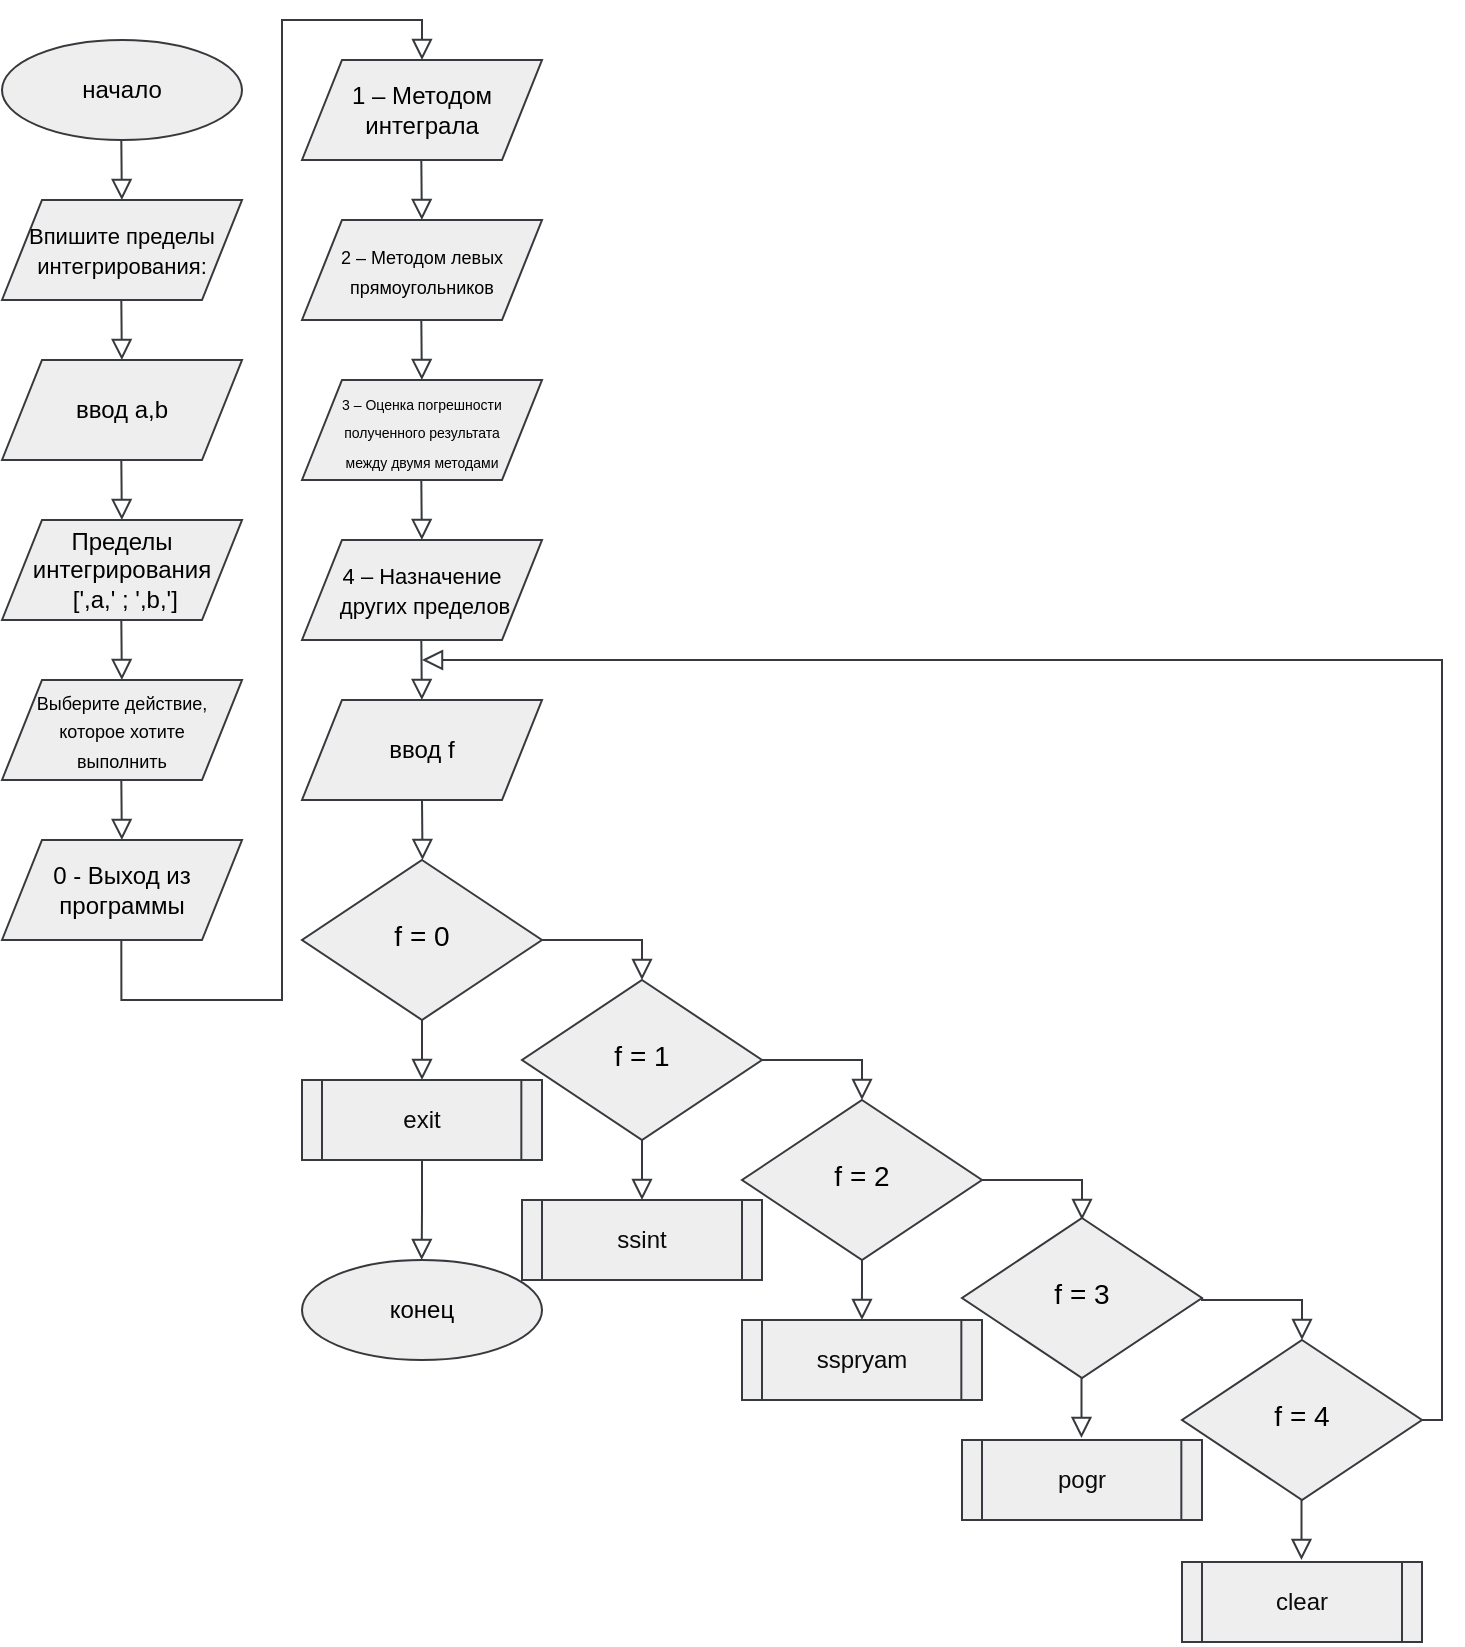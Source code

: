 <mxfile version="22.0.2" type="device">
  <diagram id="C5RBs43oDa-KdzZeNtuy" name="Page-1">
    <mxGraphModel dx="2514" dy="984" grid="1" gridSize="10" guides="1" tooltips="1" connect="1" arrows="1" fold="1" page="1" pageScale="1" pageWidth="827" pageHeight="1169" background="none" math="0" shadow="0">
      <root>
        <mxCell id="WIyWlLk6GJQsqaUBKTNV-0" />
        <mxCell id="WIyWlLk6GJQsqaUBKTNV-1" parent="WIyWlLk6GJQsqaUBKTNV-0" />
        <mxCell id="O6kwRCL_06sW0Yhjf2Mc-2" value="начало" style="ellipse;whiteSpace=wrap;html=1;strokeColor=#36393d;fillColor=#eeeeee;fontColor=#000000;" parent="WIyWlLk6GJQsqaUBKTNV-1" vertex="1">
          <mxGeometry x="-770" y="30" width="120" height="50" as="geometry" />
        </mxCell>
        <mxCell id="CJra_WSzJUt3smpGOyG3-6" value="" style="rounded=0;html=1;jettySize=auto;orthogonalLoop=1;fontSize=11;endArrow=block;endFill=0;endSize=8;strokeWidth=1;shadow=0;labelBackgroundColor=none;edgeStyle=orthogonalEdgeStyle;strokeColor=#36393d;fillColor=#eeeeee;fontColor=#000000;" parent="WIyWlLk6GJQsqaUBKTNV-1" edge="1">
          <mxGeometry relative="1" as="geometry">
            <mxPoint x="-560" y="410" as="sourcePoint" />
            <mxPoint x="-559.73" y="440" as="targetPoint" />
          </mxGeometry>
        </mxCell>
        <mxCell id="CJra_WSzJUt3smpGOyG3-31" value="&lt;font style=&quot;font-size: 11px;&quot;&gt;Впишите пределы интегрирования:&lt;/font&gt;" style="shape=parallelogram;perimeter=parallelogramPerimeter;whiteSpace=wrap;html=1;fixedSize=1;strokeColor=#36393d;fillColor=#eeeeee;fontColor=#000000;" parent="WIyWlLk6GJQsqaUBKTNV-1" vertex="1">
          <mxGeometry x="-770" y="110" width="120" height="50" as="geometry" />
        </mxCell>
        <mxCell id="CJra_WSzJUt3smpGOyG3-32" value="" style="rounded=0;html=1;jettySize=auto;orthogonalLoop=1;fontSize=11;endArrow=block;endFill=0;endSize=8;strokeWidth=1;shadow=0;labelBackgroundColor=none;edgeStyle=orthogonalEdgeStyle;strokeColor=#36393d;fillColor=#eeeeee;fontColor=#000000;" parent="WIyWlLk6GJQsqaUBKTNV-1" edge="1">
          <mxGeometry relative="1" as="geometry">
            <mxPoint x="-710.34" y="80" as="sourcePoint" />
            <mxPoint x="-710.07" y="110" as="targetPoint" />
          </mxGeometry>
        </mxCell>
        <mxCell id="gXV8-5lS1U5zjnlFUvk6-14" value="&lt;font style=&quot;font-size: 14px;&quot;&gt;f = 0&lt;/font&gt;" style="rhombus;whiteSpace=wrap;html=1;shadow=0;fontFamily=Helvetica;fontSize=12;align=center;strokeWidth=1;spacing=6;spacingTop=-4;strokeColor=#36393d;fillColor=#eeeeee;fontColor=#000000;" parent="WIyWlLk6GJQsqaUBKTNV-1" vertex="1">
          <mxGeometry x="-620" y="440" width="120" height="80" as="geometry" />
        </mxCell>
        <mxCell id="gXV8-5lS1U5zjnlFUvk6-15" value="" style="rounded=0;html=1;jettySize=auto;orthogonalLoop=1;fontSize=11;endArrow=block;endFill=0;endSize=8;strokeWidth=1;shadow=0;labelBackgroundColor=none;edgeStyle=orthogonalEdgeStyle;strokeColor=#36393d;fillColor=#eeeeee;fontColor=#000000;exitX=0.5;exitY=1;exitDx=0;exitDy=0;" parent="WIyWlLk6GJQsqaUBKTNV-1" source="gXV8-5lS1U5zjnlFUvk6-14" edge="1">
          <mxGeometry relative="1" as="geometry">
            <mxPoint x="-390.37" y="430" as="sourcePoint" />
            <mxPoint x="-560" y="550" as="targetPoint" />
          </mxGeometry>
        </mxCell>
        <mxCell id="Kg9K-jLbq-SvP9runcIR-18" value="конец" style="ellipse;whiteSpace=wrap;html=1;strokeColor=#36393d;fillColor=#eeeeee;fontColor=#000000;" parent="WIyWlLk6GJQsqaUBKTNV-1" vertex="1">
          <mxGeometry x="-620" y="640" width="120" height="50" as="geometry" />
        </mxCell>
        <mxCell id="nKaHtaXbYxPYXS3pLccz-5" value="" style="rounded=0;html=1;jettySize=auto;orthogonalLoop=1;fontSize=11;endArrow=block;endFill=0;endSize=8;strokeWidth=1;shadow=0;labelBackgroundColor=none;edgeStyle=orthogonalEdgeStyle;strokeColor=#36393d;fillColor=#eeeeee;fontColor=#000000;exitX=0.5;exitY=1;exitDx=0;exitDy=0;" parent="WIyWlLk6GJQsqaUBKTNV-1" edge="1" source="HUSXWBsQ4Mg_SYfQPAs_-49">
          <mxGeometry relative="1" as="geometry">
            <mxPoint x="-560.43" y="610" as="sourcePoint" />
            <mxPoint x="-560.16" y="640" as="targetPoint" />
          </mxGeometry>
        </mxCell>
        <mxCell id="HUSXWBsQ4Mg_SYfQPAs_-13" value="ввод a,b" style="shape=parallelogram;perimeter=parallelogramPerimeter;whiteSpace=wrap;html=1;fixedSize=1;strokeColor=#36393d;fillColor=#eeeeee;fontColor=#000000;" vertex="1" parent="WIyWlLk6GJQsqaUBKTNV-1">
          <mxGeometry x="-770" y="190" width="120" height="50" as="geometry" />
        </mxCell>
        <mxCell id="HUSXWBsQ4Mg_SYfQPAs_-14" value="" style="rounded=0;html=1;jettySize=auto;orthogonalLoop=1;fontSize=11;endArrow=block;endFill=0;endSize=8;strokeWidth=1;shadow=0;labelBackgroundColor=none;edgeStyle=orthogonalEdgeStyle;strokeColor=#36393d;fillColor=#eeeeee;fontColor=#000000;" edge="1" parent="WIyWlLk6GJQsqaUBKTNV-1">
          <mxGeometry relative="1" as="geometry">
            <mxPoint x="-710.34" y="160" as="sourcePoint" />
            <mxPoint x="-710.07" y="190" as="targetPoint" />
          </mxGeometry>
        </mxCell>
        <mxCell id="HUSXWBsQ4Mg_SYfQPAs_-15" value="Пределы интегрирования&lt;br&gt;&amp;nbsp;[&#39;,a,&#39; ; &#39;,b,&#39;]" style="shape=parallelogram;perimeter=parallelogramPerimeter;whiteSpace=wrap;html=1;fixedSize=1;strokeColor=#36393d;fillColor=#eeeeee;fontColor=#000000;" vertex="1" parent="WIyWlLk6GJQsqaUBKTNV-1">
          <mxGeometry x="-770" y="270" width="120" height="50" as="geometry" />
        </mxCell>
        <mxCell id="HUSXWBsQ4Mg_SYfQPAs_-16" value="" style="rounded=0;html=1;jettySize=auto;orthogonalLoop=1;fontSize=11;endArrow=block;endFill=0;endSize=8;strokeWidth=1;shadow=0;labelBackgroundColor=none;edgeStyle=orthogonalEdgeStyle;strokeColor=#36393d;fillColor=#eeeeee;fontColor=#000000;" edge="1" parent="WIyWlLk6GJQsqaUBKTNV-1">
          <mxGeometry relative="1" as="geometry">
            <mxPoint x="-710.34" y="240" as="sourcePoint" />
            <mxPoint x="-710.07" y="270" as="targetPoint" />
          </mxGeometry>
        </mxCell>
        <mxCell id="HUSXWBsQ4Mg_SYfQPAs_-17" value="&lt;font style=&quot;font-size: 9px;&quot;&gt;Выберите действие, которое хотите &lt;br&gt;выполнить&lt;/font&gt;" style="shape=parallelogram;perimeter=parallelogramPerimeter;whiteSpace=wrap;html=1;fixedSize=1;strokeColor=#36393d;fillColor=#eeeeee;fontColor=#000000;" vertex="1" parent="WIyWlLk6GJQsqaUBKTNV-1">
          <mxGeometry x="-770" y="350" width="120" height="50" as="geometry" />
        </mxCell>
        <mxCell id="HUSXWBsQ4Mg_SYfQPAs_-18" value="" style="rounded=0;html=1;jettySize=auto;orthogonalLoop=1;fontSize=11;endArrow=block;endFill=0;endSize=8;strokeWidth=1;shadow=0;labelBackgroundColor=none;edgeStyle=orthogonalEdgeStyle;strokeColor=#36393d;fillColor=#eeeeee;fontColor=#000000;" edge="1" parent="WIyWlLk6GJQsqaUBKTNV-1">
          <mxGeometry relative="1" as="geometry">
            <mxPoint x="-710.34" y="320" as="sourcePoint" />
            <mxPoint x="-710.07" y="350" as="targetPoint" />
          </mxGeometry>
        </mxCell>
        <mxCell id="HUSXWBsQ4Mg_SYfQPAs_-19" value="0 - Выход из программы" style="shape=parallelogram;perimeter=parallelogramPerimeter;whiteSpace=wrap;html=1;fixedSize=1;strokeColor=#36393d;fillColor=#eeeeee;fontColor=#000000;" vertex="1" parent="WIyWlLk6GJQsqaUBKTNV-1">
          <mxGeometry x="-770" y="430" width="120" height="50" as="geometry" />
        </mxCell>
        <mxCell id="HUSXWBsQ4Mg_SYfQPAs_-20" value="" style="rounded=0;html=1;jettySize=auto;orthogonalLoop=1;fontSize=11;endArrow=block;endFill=0;endSize=8;strokeWidth=1;shadow=0;labelBackgroundColor=none;edgeStyle=orthogonalEdgeStyle;strokeColor=#36393d;fillColor=#eeeeee;fontColor=#000000;" edge="1" parent="WIyWlLk6GJQsqaUBKTNV-1">
          <mxGeometry relative="1" as="geometry">
            <mxPoint x="-710.34" y="400" as="sourcePoint" />
            <mxPoint x="-710.07" y="430" as="targetPoint" />
          </mxGeometry>
        </mxCell>
        <mxCell id="HUSXWBsQ4Mg_SYfQPAs_-21" value="1 – Методом интеграла" style="shape=parallelogram;perimeter=parallelogramPerimeter;whiteSpace=wrap;html=1;fixedSize=1;strokeColor=#36393d;fillColor=#eeeeee;fontColor=#000000;" vertex="1" parent="WIyWlLk6GJQsqaUBKTNV-1">
          <mxGeometry x="-620" y="40" width="120" height="50" as="geometry" />
        </mxCell>
        <mxCell id="HUSXWBsQ4Mg_SYfQPAs_-22" value="" style="rounded=0;html=1;jettySize=auto;orthogonalLoop=1;fontSize=11;endArrow=block;endFill=0;endSize=8;strokeWidth=1;shadow=0;labelBackgroundColor=none;edgeStyle=orthogonalEdgeStyle;strokeColor=#36393d;fillColor=#eeeeee;fontColor=#000000;entryX=0.5;entryY=0;entryDx=0;entryDy=0;" edge="1" parent="WIyWlLk6GJQsqaUBKTNV-1" target="HUSXWBsQ4Mg_SYfQPAs_-21">
          <mxGeometry relative="1" as="geometry">
            <mxPoint x="-710.34" y="480" as="sourcePoint" />
            <mxPoint x="-710.07" y="510" as="targetPoint" />
            <Array as="points">
              <mxPoint x="-710" y="510" />
              <mxPoint x="-630" y="510" />
              <mxPoint x="-630" y="20" />
              <mxPoint x="-560" y="20" />
            </Array>
          </mxGeometry>
        </mxCell>
        <mxCell id="HUSXWBsQ4Mg_SYfQPAs_-23" value="&lt;font style=&quot;font-size: 9px;&quot;&gt;2 – Методом левых прямоугольников&lt;/font&gt;" style="shape=parallelogram;perimeter=parallelogramPerimeter;whiteSpace=wrap;html=1;fixedSize=1;strokeColor=#36393d;fillColor=#eeeeee;fontColor=#000000;" vertex="1" parent="WIyWlLk6GJQsqaUBKTNV-1">
          <mxGeometry x="-620" y="120" width="120" height="50" as="geometry" />
        </mxCell>
        <mxCell id="HUSXWBsQ4Mg_SYfQPAs_-24" value="" style="rounded=0;html=1;jettySize=auto;orthogonalLoop=1;fontSize=11;endArrow=block;endFill=0;endSize=8;strokeWidth=1;shadow=0;labelBackgroundColor=none;edgeStyle=orthogonalEdgeStyle;strokeColor=#36393d;fillColor=#eeeeee;fontColor=#000000;" edge="1" parent="WIyWlLk6GJQsqaUBKTNV-1">
          <mxGeometry relative="1" as="geometry">
            <mxPoint x="-560.34" y="90" as="sourcePoint" />
            <mxPoint x="-560.07" y="120" as="targetPoint" />
          </mxGeometry>
        </mxCell>
        <mxCell id="HUSXWBsQ4Mg_SYfQPAs_-25" value="&lt;font style=&quot;font-size: 7px;&quot;&gt;3 – Оценка погрешности полученного результата &lt;br&gt;между двумя методами&lt;/font&gt;" style="shape=parallelogram;perimeter=parallelogramPerimeter;whiteSpace=wrap;html=1;fixedSize=1;strokeColor=#36393d;fillColor=#eeeeee;fontColor=#000000;" vertex="1" parent="WIyWlLk6GJQsqaUBKTNV-1">
          <mxGeometry x="-620" y="200" width="120" height="50" as="geometry" />
        </mxCell>
        <mxCell id="HUSXWBsQ4Mg_SYfQPAs_-26" value="" style="rounded=0;html=1;jettySize=auto;orthogonalLoop=1;fontSize=11;endArrow=block;endFill=0;endSize=8;strokeWidth=1;shadow=0;labelBackgroundColor=none;edgeStyle=orthogonalEdgeStyle;strokeColor=#36393d;fillColor=#eeeeee;fontColor=#000000;" edge="1" parent="WIyWlLk6GJQsqaUBKTNV-1">
          <mxGeometry relative="1" as="geometry">
            <mxPoint x="-560.34" y="170" as="sourcePoint" />
            <mxPoint x="-560.07" y="200" as="targetPoint" />
          </mxGeometry>
        </mxCell>
        <mxCell id="HUSXWBsQ4Mg_SYfQPAs_-27" value="&lt;font style=&quot;font-size: 11px;&quot;&gt;4 – Назначение&lt;br&gt;&amp;nbsp;других пределов&lt;/font&gt;" style="shape=parallelogram;perimeter=parallelogramPerimeter;whiteSpace=wrap;html=1;fixedSize=1;strokeColor=#36393d;fillColor=#eeeeee;fontColor=#000000;" vertex="1" parent="WIyWlLk6GJQsqaUBKTNV-1">
          <mxGeometry x="-620" y="280" width="120" height="50" as="geometry" />
        </mxCell>
        <mxCell id="HUSXWBsQ4Mg_SYfQPAs_-28" value="" style="rounded=0;html=1;jettySize=auto;orthogonalLoop=1;fontSize=11;endArrow=block;endFill=0;endSize=8;strokeWidth=1;shadow=0;labelBackgroundColor=none;edgeStyle=orthogonalEdgeStyle;strokeColor=#36393d;fillColor=#eeeeee;fontColor=#000000;" edge="1" parent="WIyWlLk6GJQsqaUBKTNV-1">
          <mxGeometry relative="1" as="geometry">
            <mxPoint x="-560.34" y="250" as="sourcePoint" />
            <mxPoint x="-560.07" y="280" as="targetPoint" />
          </mxGeometry>
        </mxCell>
        <mxCell id="HUSXWBsQ4Mg_SYfQPAs_-29" value="ввод f" style="shape=parallelogram;perimeter=parallelogramPerimeter;whiteSpace=wrap;html=1;fixedSize=1;strokeColor=#36393d;fillColor=#eeeeee;fontColor=#000000;" vertex="1" parent="WIyWlLk6GJQsqaUBKTNV-1">
          <mxGeometry x="-620" y="360" width="120" height="50" as="geometry" />
        </mxCell>
        <mxCell id="HUSXWBsQ4Mg_SYfQPAs_-30" value="" style="rounded=0;html=1;jettySize=auto;orthogonalLoop=1;fontSize=11;endArrow=block;endFill=0;endSize=8;strokeWidth=1;shadow=0;labelBackgroundColor=none;edgeStyle=orthogonalEdgeStyle;strokeColor=#36393d;fillColor=#eeeeee;fontColor=#000000;" edge="1" parent="WIyWlLk6GJQsqaUBKTNV-1">
          <mxGeometry relative="1" as="geometry">
            <mxPoint x="-560.34" y="330" as="sourcePoint" />
            <mxPoint x="-560.07" y="360" as="targetPoint" />
          </mxGeometry>
        </mxCell>
        <mxCell id="HUSXWBsQ4Mg_SYfQPAs_-31" value="" style="rounded=0;html=1;jettySize=auto;orthogonalLoop=1;fontSize=11;endArrow=block;endFill=0;endSize=8;strokeWidth=1;shadow=0;labelBackgroundColor=none;edgeStyle=orthogonalEdgeStyle;strokeColor=#36393d;fillColor=#eeeeee;fontColor=#000000;exitX=0.5;exitY=1;exitDx=0;exitDy=0;entryX=0.5;entryY=0;entryDx=0;entryDy=0;" edge="1" parent="WIyWlLk6GJQsqaUBKTNV-1" target="HUSXWBsQ4Mg_SYfQPAs_-32">
          <mxGeometry relative="1" as="geometry">
            <mxPoint x="-500" y="480" as="sourcePoint" />
            <mxPoint x="-480" y="480" as="targetPoint" />
            <Array as="points">
              <mxPoint x="-450" y="480" />
            </Array>
          </mxGeometry>
        </mxCell>
        <mxCell id="HUSXWBsQ4Mg_SYfQPAs_-32" value="&lt;font style=&quot;font-size: 14px;&quot;&gt;f = 1&lt;/font&gt;" style="rhombus;whiteSpace=wrap;html=1;shadow=0;fontFamily=Helvetica;fontSize=12;align=center;strokeWidth=1;spacing=6;spacingTop=-4;strokeColor=#36393d;fillColor=#eeeeee;fontColor=#000000;" vertex="1" parent="WIyWlLk6GJQsqaUBKTNV-1">
          <mxGeometry x="-510" y="500" width="120" height="80" as="geometry" />
        </mxCell>
        <mxCell id="HUSXWBsQ4Mg_SYfQPAs_-33" value="" style="rounded=0;html=1;jettySize=auto;orthogonalLoop=1;fontSize=11;endArrow=block;endFill=0;endSize=8;strokeWidth=1;shadow=0;labelBackgroundColor=none;edgeStyle=orthogonalEdgeStyle;strokeColor=#36393d;fillColor=#eeeeee;fontColor=#000000;exitX=0.5;exitY=1;exitDx=0;exitDy=0;" edge="1" parent="WIyWlLk6GJQsqaUBKTNV-1" source="HUSXWBsQ4Mg_SYfQPAs_-32">
          <mxGeometry relative="1" as="geometry">
            <mxPoint x="-280.37" y="490" as="sourcePoint" />
            <mxPoint x="-450" y="610" as="targetPoint" />
          </mxGeometry>
        </mxCell>
        <mxCell id="HUSXWBsQ4Mg_SYfQPAs_-35" value="&lt;font style=&quot;font-size: 14px;&quot;&gt;f = 2&lt;/font&gt;" style="rhombus;whiteSpace=wrap;html=1;shadow=0;fontFamily=Helvetica;fontSize=12;align=center;strokeWidth=1;spacing=6;spacingTop=-4;strokeColor=#36393d;fillColor=#eeeeee;fontColor=#000000;" vertex="1" parent="WIyWlLk6GJQsqaUBKTNV-1">
          <mxGeometry x="-400" y="560" width="120" height="80" as="geometry" />
        </mxCell>
        <mxCell id="HUSXWBsQ4Mg_SYfQPAs_-36" value="" style="rounded=0;html=1;jettySize=auto;orthogonalLoop=1;fontSize=11;endArrow=block;endFill=0;endSize=8;strokeWidth=1;shadow=0;labelBackgroundColor=none;edgeStyle=orthogonalEdgeStyle;strokeColor=#36393d;fillColor=#eeeeee;fontColor=#000000;exitX=0.5;exitY=1;exitDx=0;exitDy=0;" edge="1" parent="WIyWlLk6GJQsqaUBKTNV-1" source="HUSXWBsQ4Mg_SYfQPAs_-35">
          <mxGeometry relative="1" as="geometry">
            <mxPoint x="-340.02" y="650" as="sourcePoint" />
            <mxPoint x="-340.02" y="670" as="targetPoint" />
            <Array as="points" />
          </mxGeometry>
        </mxCell>
        <mxCell id="HUSXWBsQ4Mg_SYfQPAs_-37" value="" style="rounded=0;html=1;jettySize=auto;orthogonalLoop=1;fontSize=11;endArrow=block;endFill=0;endSize=8;strokeWidth=1;shadow=0;labelBackgroundColor=none;edgeStyle=orthogonalEdgeStyle;strokeColor=#36393d;fillColor=#eeeeee;fontColor=#000000;exitX=0.5;exitY=1;exitDx=0;exitDy=0;entryX=0.5;entryY=0;entryDx=0;entryDy=0;" edge="1" parent="WIyWlLk6GJQsqaUBKTNV-1">
          <mxGeometry relative="1" as="geometry">
            <mxPoint x="-280" y="600" as="sourcePoint" />
            <mxPoint x="-230" y="620" as="targetPoint" />
            <Array as="points">
              <mxPoint x="-230" y="600" />
            </Array>
          </mxGeometry>
        </mxCell>
        <mxCell id="HUSXWBsQ4Mg_SYfQPAs_-38" value="&lt;font style=&quot;font-size: 14px;&quot;&gt;f = 3&lt;/font&gt;" style="rhombus;whiteSpace=wrap;html=1;shadow=0;fontFamily=Helvetica;fontSize=12;align=center;strokeWidth=1;spacing=6;spacingTop=-4;strokeColor=#36393d;fillColor=#eeeeee;fontColor=#000000;" vertex="1" parent="WIyWlLk6GJQsqaUBKTNV-1">
          <mxGeometry x="-290" y="619" width="120" height="80" as="geometry" />
        </mxCell>
        <mxCell id="HUSXWBsQ4Mg_SYfQPAs_-40" value="&lt;font style=&quot;font-size: 14px;&quot;&gt;f = 4&lt;/font&gt;" style="rhombus;whiteSpace=wrap;html=1;shadow=0;fontFamily=Helvetica;fontSize=12;align=center;strokeWidth=1;spacing=6;spacingTop=-4;strokeColor=#36393d;fillColor=#eeeeee;fontColor=#000000;" vertex="1" parent="WIyWlLk6GJQsqaUBKTNV-1">
          <mxGeometry x="-180" y="680" width="120" height="80" as="geometry" />
        </mxCell>
        <mxCell id="HUSXWBsQ4Mg_SYfQPAs_-45" value="" style="rounded=0;html=1;jettySize=auto;orthogonalLoop=1;fontSize=11;endArrow=block;endFill=0;endSize=8;strokeWidth=1;shadow=0;labelBackgroundColor=none;edgeStyle=orthogonalEdgeStyle;strokeColor=#36393d;fillColor=#eeeeee;fontColor=#000000;exitX=0.5;exitY=1;exitDx=0;exitDy=0;entryX=0.5;entryY=0;entryDx=0;entryDy=0;" edge="1" parent="WIyWlLk6GJQsqaUBKTNV-1">
          <mxGeometry relative="1" as="geometry">
            <mxPoint x="-390" y="540" as="sourcePoint" />
            <mxPoint x="-340" y="560" as="targetPoint" />
            <Array as="points">
              <mxPoint x="-340" y="540" />
            </Array>
          </mxGeometry>
        </mxCell>
        <mxCell id="HUSXWBsQ4Mg_SYfQPAs_-46" value="" style="rounded=0;html=1;jettySize=auto;orthogonalLoop=1;fontSize=11;endArrow=block;endFill=0;endSize=8;strokeWidth=1;shadow=0;labelBackgroundColor=none;edgeStyle=orthogonalEdgeStyle;strokeColor=#36393d;fillColor=#eeeeee;fontColor=#000000;exitX=0.5;exitY=1;exitDx=0;exitDy=0;" edge="1" parent="WIyWlLk6GJQsqaUBKTNV-1">
          <mxGeometry relative="1" as="geometry">
            <mxPoint x="-230.24" y="699" as="sourcePoint" />
            <mxPoint x="-230.26" y="729" as="targetPoint" />
            <Array as="points" />
          </mxGeometry>
        </mxCell>
        <mxCell id="HUSXWBsQ4Mg_SYfQPAs_-47" value="" style="rounded=0;html=1;jettySize=auto;orthogonalLoop=1;fontSize=11;endArrow=block;endFill=0;endSize=8;strokeWidth=1;shadow=0;labelBackgroundColor=none;edgeStyle=orthogonalEdgeStyle;strokeColor=#36393d;fillColor=#eeeeee;fontColor=#000000;exitX=1;exitY=0.5;exitDx=0;exitDy=0;" edge="1" parent="WIyWlLk6GJQsqaUBKTNV-1" source="HUSXWBsQ4Mg_SYfQPAs_-38" target="HUSXWBsQ4Mg_SYfQPAs_-40">
          <mxGeometry relative="1" as="geometry">
            <mxPoint x="-160" y="660" as="sourcePoint" />
            <mxPoint x="-110" y="680" as="targetPoint" />
            <Array as="points">
              <mxPoint x="-170" y="660" />
              <mxPoint x="-120" y="660" />
            </Array>
          </mxGeometry>
        </mxCell>
        <mxCell id="HUSXWBsQ4Mg_SYfQPAs_-48" value="" style="rounded=0;html=1;jettySize=auto;orthogonalLoop=1;fontSize=11;endArrow=block;endFill=0;endSize=8;strokeWidth=1;shadow=0;labelBackgroundColor=none;edgeStyle=orthogonalEdgeStyle;strokeColor=#36393d;fillColor=#eeeeee;fontColor=#000000;exitX=0.5;exitY=1;exitDx=0;exitDy=0;" edge="1" parent="WIyWlLk6GJQsqaUBKTNV-1">
          <mxGeometry relative="1" as="geometry">
            <mxPoint x="-60" y="720" as="sourcePoint" />
            <mxPoint x="-560" y="340" as="targetPoint" />
            <Array as="points">
              <mxPoint x="-50" y="720" />
              <mxPoint x="-50" y="340" />
            </Array>
          </mxGeometry>
        </mxCell>
        <mxCell id="HUSXWBsQ4Mg_SYfQPAs_-49" value="&lt;font color=&quot;#0a0a0a&quot;&gt;exit&lt;/font&gt;" style="rounded=0;whiteSpace=wrap;html=1;fillColor=#EEEEEE;strokeColor=#36393d;" vertex="1" parent="WIyWlLk6GJQsqaUBKTNV-1">
          <mxGeometry x="-620" y="550" width="120" height="40" as="geometry" />
        </mxCell>
        <mxCell id="HUSXWBsQ4Mg_SYfQPAs_-50" value="" style="rounded=0;whiteSpace=wrap;html=1;fillColor=#EEEEEE;strokeColor=#36393d;" vertex="1" parent="WIyWlLk6GJQsqaUBKTNV-1">
          <mxGeometry x="-510" y="610" width="120" height="40" as="geometry" />
        </mxCell>
        <mxCell id="HUSXWBsQ4Mg_SYfQPAs_-51" value="" style="rounded=0;whiteSpace=wrap;html=1;fillColor=#EEEEEE;strokeColor=#36393d;" vertex="1" parent="WIyWlLk6GJQsqaUBKTNV-1">
          <mxGeometry x="-400" y="670" width="120" height="40" as="geometry" />
        </mxCell>
        <mxCell id="HUSXWBsQ4Mg_SYfQPAs_-52" value="" style="rounded=0;whiteSpace=wrap;html=1;fillColor=#EEEEEE;strokeColor=#36393d;" vertex="1" parent="WIyWlLk6GJQsqaUBKTNV-1">
          <mxGeometry x="-290" y="730" width="120" height="40" as="geometry" />
        </mxCell>
        <mxCell id="HUSXWBsQ4Mg_SYfQPAs_-55" value="&lt;font color=&quot;#0a0a0a&quot;&gt;ssint&lt;/font&gt;" style="rounded=0;whiteSpace=wrap;html=1;fillColor=#EEEEEE;strokeColor=#36393d;" vertex="1" parent="WIyWlLk6GJQsqaUBKTNV-1">
          <mxGeometry x="-510" y="610" width="120" height="40" as="geometry" />
        </mxCell>
        <mxCell id="HUSXWBsQ4Mg_SYfQPAs_-56" value="&lt;font color=&quot;#0a0a0a&quot;&gt;sspryam&lt;/font&gt;" style="rounded=0;whiteSpace=wrap;html=1;fillColor=#EEEEEE;strokeColor=#36393d;" vertex="1" parent="WIyWlLk6GJQsqaUBKTNV-1">
          <mxGeometry x="-400" y="670" width="120" height="40" as="geometry" />
        </mxCell>
        <mxCell id="HUSXWBsQ4Mg_SYfQPAs_-57" value="&lt;font color=&quot;#0a0a0a&quot;&gt;pogr&lt;/font&gt;" style="rounded=0;whiteSpace=wrap;html=1;fillColor=#EEEEEE;strokeColor=#36393d;" vertex="1" parent="WIyWlLk6GJQsqaUBKTNV-1">
          <mxGeometry x="-290" y="730" width="120" height="40" as="geometry" />
        </mxCell>
        <mxCell id="HUSXWBsQ4Mg_SYfQPAs_-58" value="" style="rounded=0;html=1;jettySize=auto;orthogonalLoop=1;fontSize=11;endArrow=block;endFill=0;endSize=8;strokeWidth=1;shadow=0;labelBackgroundColor=none;edgeStyle=orthogonalEdgeStyle;strokeColor=#36393d;fillColor=#eeeeee;fontColor=#000000;exitX=0.5;exitY=1;exitDx=0;exitDy=0;" edge="1" parent="WIyWlLk6GJQsqaUBKTNV-1">
          <mxGeometry relative="1" as="geometry">
            <mxPoint x="-120.24" y="760" as="sourcePoint" />
            <mxPoint x="-120.26" y="790" as="targetPoint" />
            <Array as="points" />
          </mxGeometry>
        </mxCell>
        <mxCell id="HUSXWBsQ4Mg_SYfQPAs_-59" value="&lt;font color=&quot;#0a0a0a&quot;&gt;clear&lt;/font&gt;" style="rounded=0;whiteSpace=wrap;html=1;fillColor=#EEEEEE;strokeColor=#36393d;" vertex="1" parent="WIyWlLk6GJQsqaUBKTNV-1">
          <mxGeometry x="-180" y="791" width="120" height="40" as="geometry" />
        </mxCell>
        <mxCell id="HUSXWBsQ4Mg_SYfQPAs_-62" value="" style="endArrow=none;html=1;rounded=0;strokeColor=#36393d;" edge="1" parent="WIyWlLk6GJQsqaUBKTNV-1">
          <mxGeometry width="50" height="50" relative="1" as="geometry">
            <mxPoint x="-390" y="710" as="sourcePoint" />
            <mxPoint x="-390" y="670" as="targetPoint" />
          </mxGeometry>
        </mxCell>
        <mxCell id="HUSXWBsQ4Mg_SYfQPAs_-64" value="" style="endArrow=none;html=1;rounded=0;strokeColor=#36393d;" edge="1" parent="WIyWlLk6GJQsqaUBKTNV-1">
          <mxGeometry width="50" height="50" relative="1" as="geometry">
            <mxPoint x="-290.33" y="710" as="sourcePoint" />
            <mxPoint x="-290.33" y="670" as="targetPoint" />
          </mxGeometry>
        </mxCell>
        <mxCell id="HUSXWBsQ4Mg_SYfQPAs_-65" value="" style="endArrow=none;html=1;rounded=0;strokeColor=#36393d;" edge="1" parent="WIyWlLk6GJQsqaUBKTNV-1">
          <mxGeometry width="50" height="50" relative="1" as="geometry">
            <mxPoint x="-280" y="770" as="sourcePoint" />
            <mxPoint x="-280" y="730" as="targetPoint" />
          </mxGeometry>
        </mxCell>
        <mxCell id="HUSXWBsQ4Mg_SYfQPAs_-66" value="" style="endArrow=none;html=1;rounded=0;strokeColor=#36393d;" edge="1" parent="WIyWlLk6GJQsqaUBKTNV-1">
          <mxGeometry width="50" height="50" relative="1" as="geometry">
            <mxPoint x="-180.33" y="770" as="sourcePoint" />
            <mxPoint x="-180.33" y="730" as="targetPoint" />
          </mxGeometry>
        </mxCell>
        <mxCell id="HUSXWBsQ4Mg_SYfQPAs_-67" value="" style="endArrow=none;html=1;rounded=0;strokeColor=#36393d;" edge="1" parent="WIyWlLk6GJQsqaUBKTNV-1">
          <mxGeometry width="50" height="50" relative="1" as="geometry">
            <mxPoint x="-170" y="831" as="sourcePoint" />
            <mxPoint x="-170" y="791" as="targetPoint" />
          </mxGeometry>
        </mxCell>
        <mxCell id="HUSXWBsQ4Mg_SYfQPAs_-68" value="" style="endArrow=none;html=1;rounded=0;strokeColor=#36393d;" edge="1" parent="WIyWlLk6GJQsqaUBKTNV-1">
          <mxGeometry width="50" height="50" relative="1" as="geometry">
            <mxPoint x="-70" y="831" as="sourcePoint" />
            <mxPoint x="-70" y="791" as="targetPoint" />
          </mxGeometry>
        </mxCell>
        <mxCell id="HUSXWBsQ4Mg_SYfQPAs_-69" value="" style="endArrow=none;html=1;rounded=0;strokeColor=#36393d;" edge="1" parent="WIyWlLk6GJQsqaUBKTNV-1">
          <mxGeometry width="50" height="50" relative="1" as="geometry">
            <mxPoint x="-400" y="650" as="sourcePoint" />
            <mxPoint x="-400" y="610" as="targetPoint" />
          </mxGeometry>
        </mxCell>
        <mxCell id="HUSXWBsQ4Mg_SYfQPAs_-70" value="" style="endArrow=none;html=1;rounded=0;strokeColor=#36393d;" edge="1" parent="WIyWlLk6GJQsqaUBKTNV-1">
          <mxGeometry width="50" height="50" relative="1" as="geometry">
            <mxPoint x="-500" y="650" as="sourcePoint" />
            <mxPoint x="-500" y="610" as="targetPoint" />
          </mxGeometry>
        </mxCell>
        <mxCell id="HUSXWBsQ4Mg_SYfQPAs_-71" value="" style="endArrow=none;html=1;rounded=0;strokeColor=#36393d;" edge="1" parent="WIyWlLk6GJQsqaUBKTNV-1">
          <mxGeometry width="50" height="50" relative="1" as="geometry">
            <mxPoint x="-510.33" y="590" as="sourcePoint" />
            <mxPoint x="-510.33" y="550" as="targetPoint" />
          </mxGeometry>
        </mxCell>
        <mxCell id="HUSXWBsQ4Mg_SYfQPAs_-72" value="" style="endArrow=none;html=1;rounded=0;strokeColor=#36393d;" edge="1" parent="WIyWlLk6GJQsqaUBKTNV-1">
          <mxGeometry width="50" height="50" relative="1" as="geometry">
            <mxPoint x="-610" y="590" as="sourcePoint" />
            <mxPoint x="-610" y="550" as="targetPoint" />
          </mxGeometry>
        </mxCell>
      </root>
    </mxGraphModel>
  </diagram>
</mxfile>

